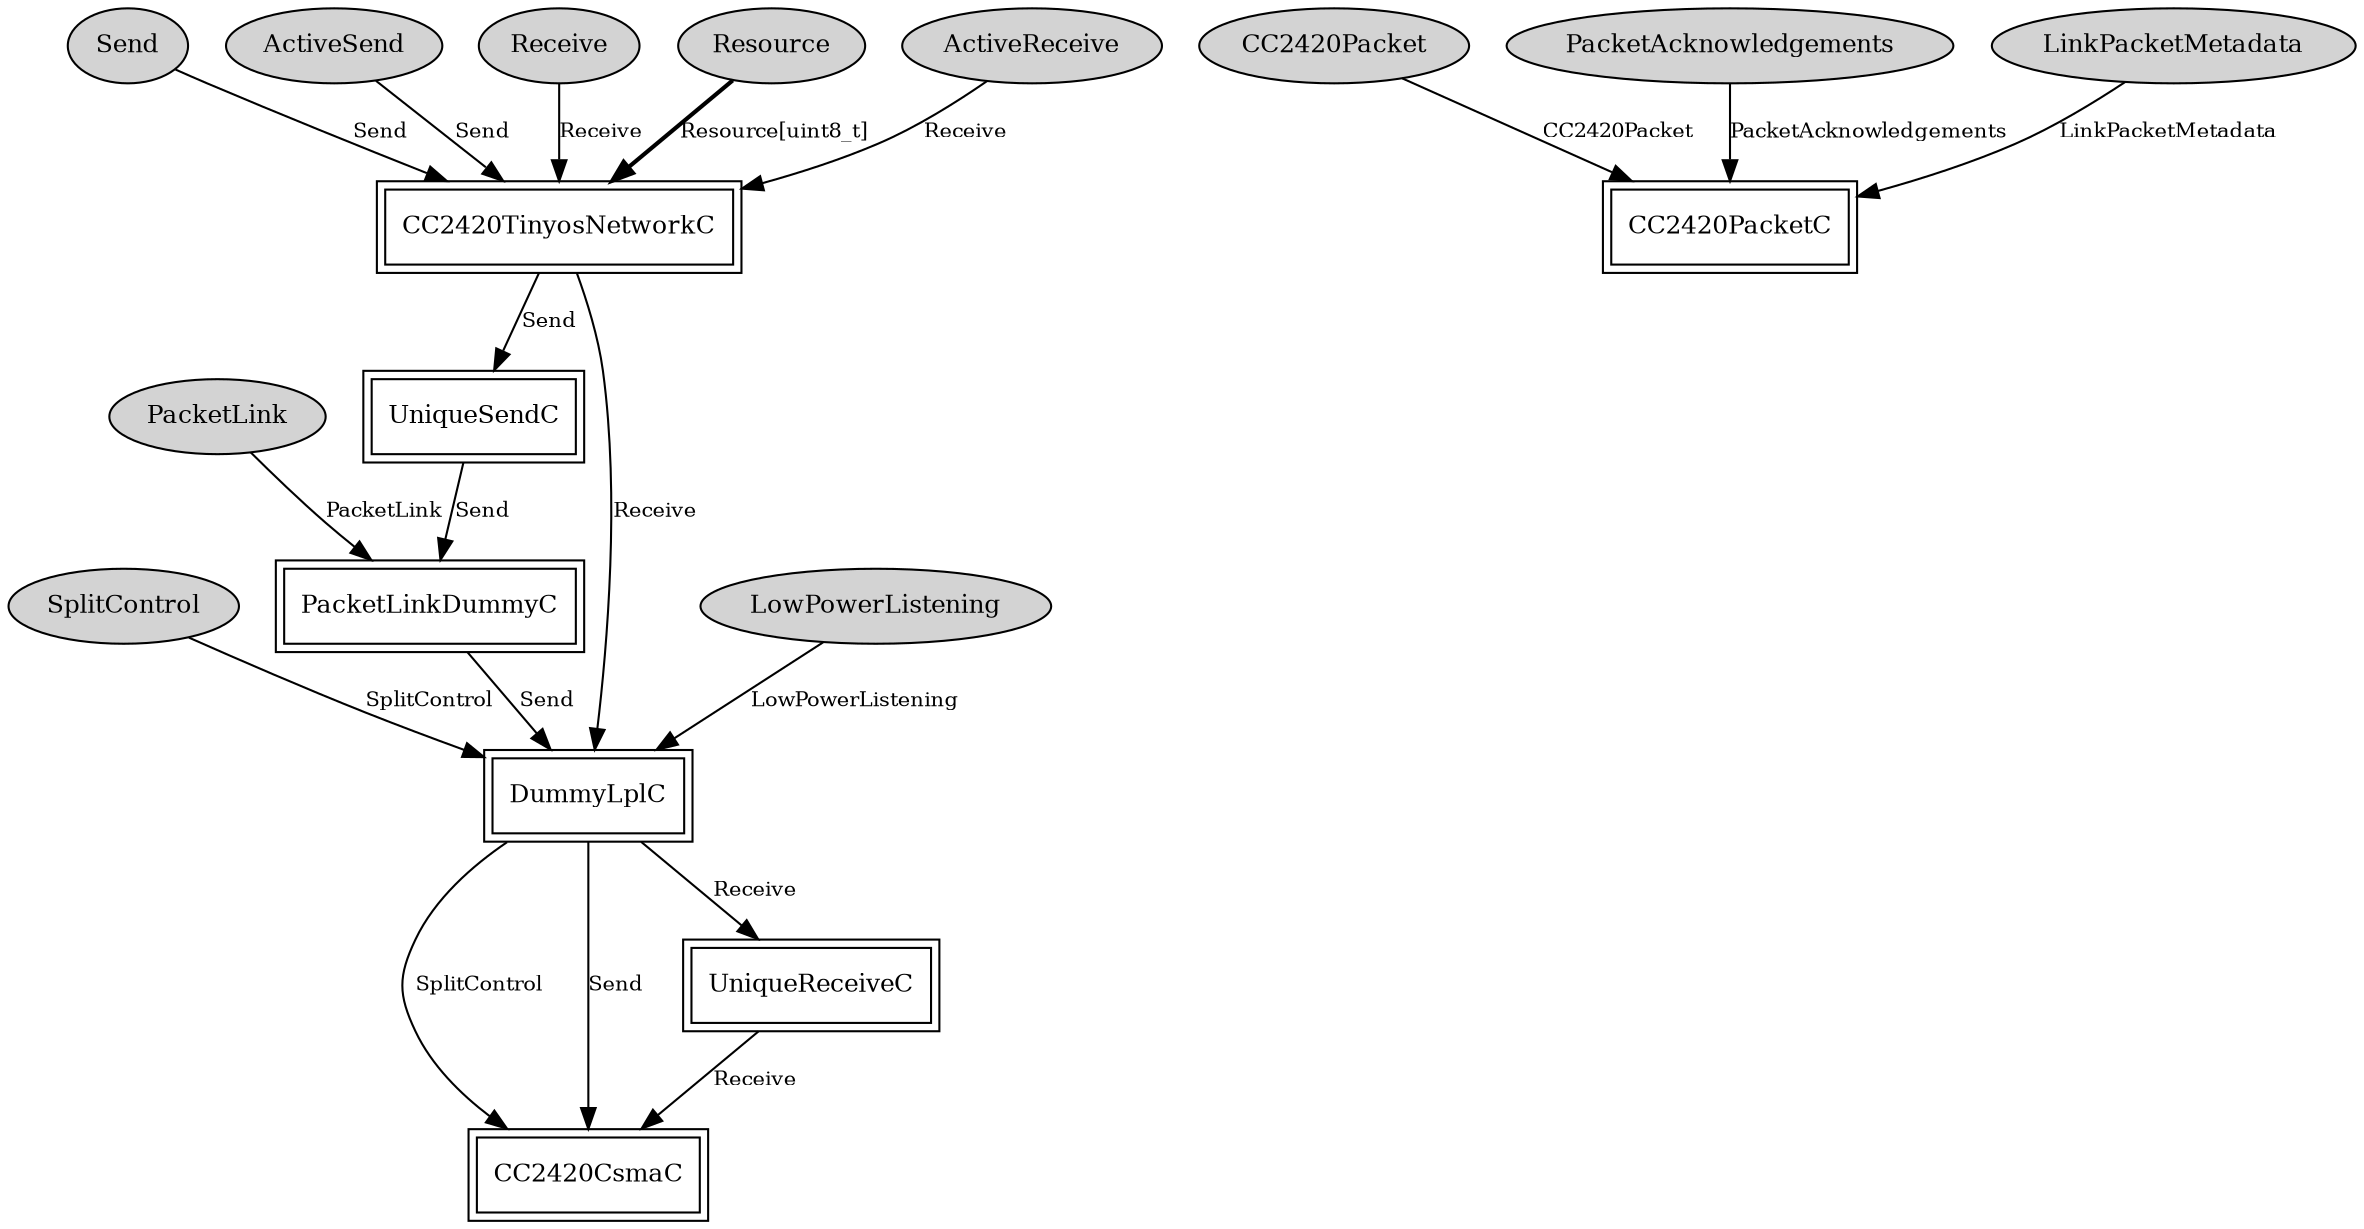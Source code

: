 digraph "tos.chips.cc2420.CC2420RadioC" {
  n0x2ae8de57d590 [shape=ellipse, style=filled, label="SplitControl", fontsize=12];
  "DummyLplC" [fontsize=12, shape=box,peripheries=2, URL="../chtml/tos.chips.cc2420.lpl.DummyLplC.html"];
  n0x2ae8de5739a0 [shape=ellipse, style=filled, label="CC2420Packet", fontsize=12];
  "CC2420PacketC" [fontsize=12, shape=box,peripheries=2, URL="../chtml/tos.chips.cc2420.packet.CC2420PacketC.html"];
  n0x2ae8de576298 [shape=ellipse, style=filled, label="Send", fontsize=12];
  "CC2420TinyosNetworkC" [fontsize=12, shape=box,peripheries=2, URL="../chtml/tos.chips.cc2420.lowpan.CC2420TinyosNetworkC.html"];
  n0x2ae8de575690 [shape=ellipse, style=filled, label="ActiveSend", fontsize=12];
  "CC2420TinyosNetworkC" [fontsize=12, shape=box,peripheries=2, URL="../chtml/tos.chips.cc2420.lowpan.CC2420TinyosNetworkC.html"];
  n0x2ae8de5be7c0 [shape=ellipse, style=filled, label="LowPowerListening", fontsize=12];
  "DummyLplC" [fontsize=12, shape=box,peripheries=2, URL="../chtml/tos.chips.cc2420.lpl.DummyLplC.html"];
  n0x2ae8de575020 [shape=ellipse, style=filled, label="Receive", fontsize=12];
  "CC2420TinyosNetworkC" [fontsize=12, shape=box,peripheries=2, URL="../chtml/tos.chips.cc2420.lowpan.CC2420TinyosNetworkC.html"];
  n0x2ae8de5727f0 [shape=ellipse, style=filled, label="PacketAcknowledgements", fontsize=12];
  "CC2420PacketC" [fontsize=12, shape=box,peripheries=2, URL="../chtml/tos.chips.cc2420.packet.CC2420PacketC.html"];
  n0x2ae8de5775b0 [shape=ellipse, style=filled, label="Resource", fontsize=12];
  "CC2420TinyosNetworkC" [fontsize=12, shape=box,peripheries=2, URL="../chtml/tos.chips.cc2420.lowpan.CC2420TinyosNetworkC.html"];
  n0x2ae8de573388 [shape=ellipse, style=filled, label="ActiveReceive", fontsize=12];
  "CC2420TinyosNetworkC" [fontsize=12, shape=box,peripheries=2, URL="../chtml/tos.chips.cc2420.lowpan.CC2420TinyosNetworkC.html"];
  n0x2ae8de5bd2d0 [shape=ellipse, style=filled, label="PacketLink", fontsize=12];
  "PacketLinkDummyC" [fontsize=12, shape=box,peripheries=2, URL="../chtml/tos.chips.cc2420.link.PacketLinkDummyC.html"];
  n0x2ae8de5be178 [shape=ellipse, style=filled, label="LinkPacketMetadata", fontsize=12];
  "CC2420PacketC" [fontsize=12, shape=box,peripheries=2, URL="../chtml/tos.chips.cc2420.packet.CC2420PacketC.html"];
  "DummyLplC" [fontsize=12, shape=box,peripheries=2, URL="../chtml/tos.chips.cc2420.lpl.DummyLplC.html"];
  "CC2420CsmaC" [fontsize=12, shape=box,peripheries=2, URL="../chtml/tos.chips.cc2420.csma.CC2420CsmaC.html"];
  "CC2420TinyosNetworkC" [fontsize=12, shape=box,peripheries=2, URL="../chtml/tos.chips.cc2420.lowpan.CC2420TinyosNetworkC.html"];
  "UniqueSendC" [fontsize=12, shape=box,peripheries=2, URL="../chtml/tos.chips.cc2420.unique.UniqueSendC.html"];
  "UniqueSendC" [fontsize=12, shape=box,peripheries=2, URL="../chtml/tos.chips.cc2420.unique.UniqueSendC.html"];
  "PacketLinkDummyC" [fontsize=12, shape=box,peripheries=2, URL="../chtml/tos.chips.cc2420.link.PacketLinkDummyC.html"];
  "PacketLinkDummyC" [fontsize=12, shape=box,peripheries=2, URL="../chtml/tos.chips.cc2420.link.PacketLinkDummyC.html"];
  "DummyLplC" [fontsize=12, shape=box,peripheries=2, URL="../chtml/tos.chips.cc2420.lpl.DummyLplC.html"];
  "DummyLplC" [fontsize=12, shape=box,peripheries=2, URL="../chtml/tos.chips.cc2420.lpl.DummyLplC.html"];
  "CC2420CsmaC" [fontsize=12, shape=box,peripheries=2, URL="../chtml/tos.chips.cc2420.csma.CC2420CsmaC.html"];
  "CC2420TinyosNetworkC" [fontsize=12, shape=box,peripheries=2, URL="../chtml/tos.chips.cc2420.lowpan.CC2420TinyosNetworkC.html"];
  "DummyLplC" [fontsize=12, shape=box,peripheries=2, URL="../chtml/tos.chips.cc2420.lpl.DummyLplC.html"];
  "DummyLplC" [fontsize=12, shape=box,peripheries=2, URL="../chtml/tos.chips.cc2420.lpl.DummyLplC.html"];
  "UniqueReceiveC" [fontsize=12, shape=box,peripheries=2, URL="../chtml/tos.chips.cc2420.unique.UniqueReceiveC.html"];
  "UniqueReceiveC" [fontsize=12, shape=box,peripheries=2, URL="../chtml/tos.chips.cc2420.unique.UniqueReceiveC.html"];
  "CC2420CsmaC" [fontsize=12, shape=box,peripheries=2, URL="../chtml/tos.chips.cc2420.csma.CC2420CsmaC.html"];
  "n0x2ae8de57d590" -> "DummyLplC" [label="SplitControl", URL="../ihtml/tos.interfaces.SplitControl.html", fontsize=10];
  "n0x2ae8de5739a0" -> "CC2420PacketC" [label="CC2420Packet", URL="../ihtml/tos.chips.cc2420.interfaces.CC2420Packet.html", fontsize=10];
  "n0x2ae8de576298" -> "CC2420TinyosNetworkC" [label="Send", URL="../ihtml/tos.interfaces.Send.html", fontsize=10];
  "n0x2ae8de575690" -> "CC2420TinyosNetworkC" [label="Send", URL="../ihtml/tos.interfaces.Send.html", fontsize=10];
  "n0x2ae8de5be7c0" -> "DummyLplC" [label="LowPowerListening", URL="../ihtml/tos.interfaces.LowPowerListening.html", fontsize=10];
  "n0x2ae8de575020" -> "CC2420TinyosNetworkC" [label="Receive", URL="../ihtml/tos.interfaces.Receive.html", fontsize=10];
  "n0x2ae8de5727f0" -> "CC2420PacketC" [label="PacketAcknowledgements", URL="../ihtml/tos.interfaces.PacketAcknowledgements.html", fontsize=10];
  "n0x2ae8de5775b0" -> "CC2420TinyosNetworkC" [label="Resource[uint8_t]", style=bold, URL="../ihtml/tos.interfaces.Resource.html", fontsize=10];
  "n0x2ae8de573388" -> "CC2420TinyosNetworkC" [label="Receive", URL="../ihtml/tos.interfaces.Receive.html", fontsize=10];
  "n0x2ae8de5bd2d0" -> "PacketLinkDummyC" [label="PacketLink", URL="../ihtml/tos.interfaces.PacketLink.html", fontsize=10];
  "n0x2ae8de5be178" -> "CC2420PacketC" [label="LinkPacketMetadata", URL="../ihtml/tos.interfaces.LinkPacketMetadata.html", fontsize=10];
  "DummyLplC" -> "CC2420CsmaC" [label="SplitControl", URL="../ihtml/tos.interfaces.SplitControl.html", fontsize=10];
  "CC2420TinyosNetworkC" -> "UniqueSendC" [label="Send", URL="../ihtml/tos.interfaces.Send.html", fontsize=10];
  "UniqueSendC" -> "PacketLinkDummyC" [label="Send", URL="../ihtml/tos.interfaces.Send.html", fontsize=10];
  "PacketLinkDummyC" -> "DummyLplC" [label="Send", URL="../ihtml/tos.interfaces.Send.html", fontsize=10];
  "DummyLplC" -> "CC2420CsmaC" [label="Send", URL="../ihtml/tos.interfaces.Send.html", fontsize=10];
  "CC2420TinyosNetworkC" -> "DummyLplC" [label="Receive", URL="../ihtml/tos.interfaces.Receive.html", fontsize=10];
  "DummyLplC" -> "UniqueReceiveC" [label="Receive", URL="../ihtml/tos.interfaces.Receive.html", fontsize=10];
  "UniqueReceiveC" -> "CC2420CsmaC" [label="Receive", URL="../ihtml/tos.interfaces.Receive.html", fontsize=10];
}
